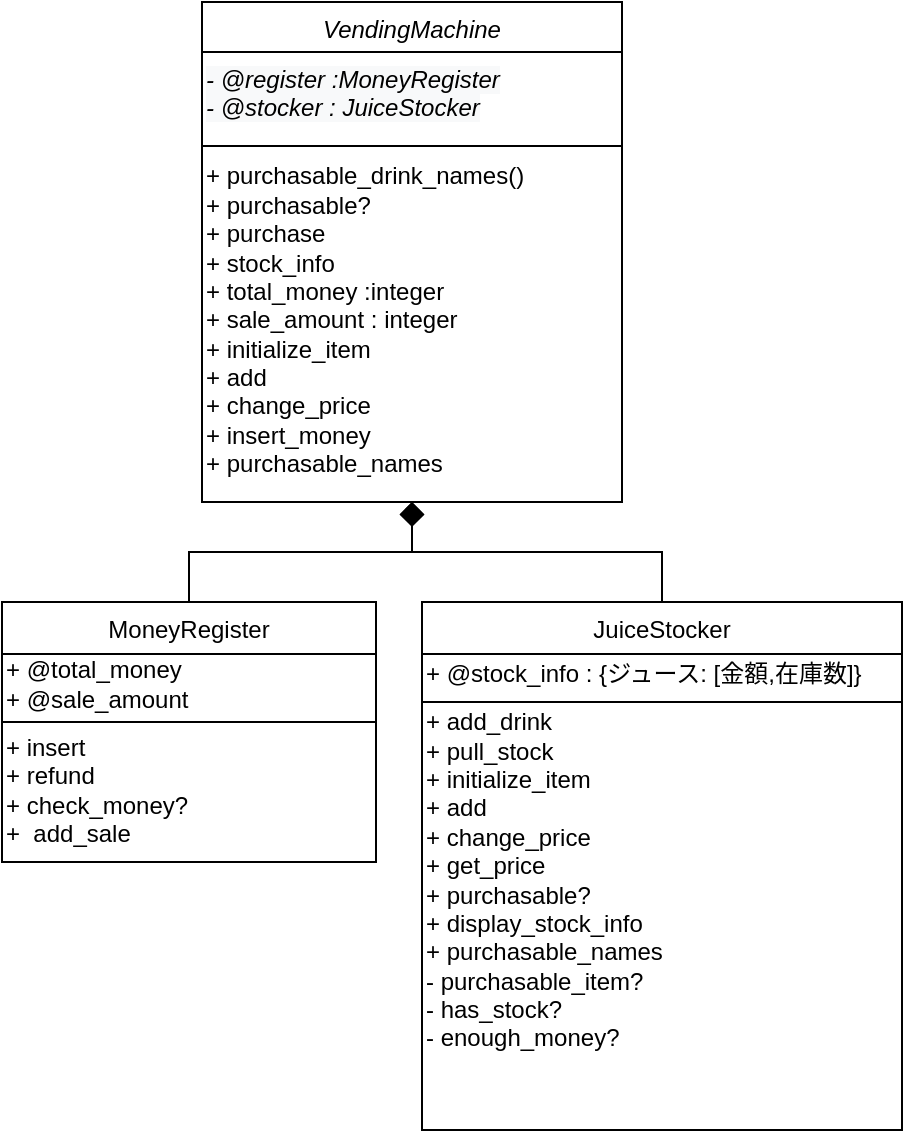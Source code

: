 <mxfile version="13.0.9" type="device"><diagram id="C5RBs43oDa-KdzZeNtuy" name="Page-1"><mxGraphModel dx="830" dy="1808" grid="1" gridSize="10" guides="1" tooltips="1" connect="1" arrows="1" fold="1" page="1" pageScale="1" pageWidth="827" pageHeight="1169" math="0" shadow="0"><root><mxCell id="WIyWlLk6GJQsqaUBKTNV-0"/><mxCell id="WIyWlLk6GJQsqaUBKTNV-1" parent="WIyWlLk6GJQsqaUBKTNV-0"/><mxCell id="zkfFHV4jXpPFQw0GAbJ--12" value="" style="endArrow=diamond;endSize=10;endFill=1;shadow=0;strokeWidth=1;rounded=0;edgeStyle=elbowEdgeStyle;elbow=vertical;" parent="WIyWlLk6GJQsqaUBKTNV-1" source="zkfFHV4jXpPFQw0GAbJ--6" target="zkfFHV4jXpPFQw0GAbJ--0" edge="1"><mxGeometry width="160" relative="1" as="geometry"><mxPoint x="200" y="203" as="sourcePoint"/><mxPoint x="200" y="203" as="targetPoint"/></mxGeometry></mxCell><mxCell id="zkfFHV4jXpPFQw0GAbJ--16" value="" style="endArrow=diamond;endSize=10;endFill=1;shadow=0;strokeWidth=1;rounded=0;edgeStyle=elbowEdgeStyle;elbow=vertical;" parent="WIyWlLk6GJQsqaUBKTNV-1" source="zkfFHV4jXpPFQw0GAbJ--13" target="zkfFHV4jXpPFQw0GAbJ--0" edge="1"><mxGeometry width="160" relative="1" as="geometry"><mxPoint x="210" y="373" as="sourcePoint"/><mxPoint x="310" y="271" as="targetPoint"/></mxGeometry></mxCell><mxCell id="zkfFHV4jXpPFQw0GAbJ--0" value="VendingMachine&#xa;&#xa;" style="swimlane;fontStyle=2;align=center;verticalAlign=top;childLayout=stackLayout;horizontal=1;startSize=25;horizontalStack=0;resizeParent=1;resizeLast=0;collapsible=1;marginBottom=0;rounded=0;shadow=0;strokeWidth=1;" parent="WIyWlLk6GJQsqaUBKTNV-1" vertex="1"><mxGeometry x="280" y="-180" width="210" height="250" as="geometry"><mxRectangle x="230" y="140" width="160" height="26" as="alternateBounds"/></mxGeometry></mxCell><mxCell id="w7YvsHPAWvS7GEBAO9Bp-4" value="&lt;div&gt;&lt;span style=&quot;color: rgb(0 , 0 , 0) ; font-family: &amp;#34;helvetica&amp;#34; ; font-size: 12px ; font-style: italic ; font-weight: normal ; letter-spacing: normal ; text-align: left ; text-indent: 0px ; text-transform: none ; word-spacing: 0px ; background-color: rgb(248 , 249 , 250) ; text-decoration: none ; float: none ; display: inline&quot;&gt;- @register :MoneyRegister&lt;/span&gt;&lt;br style=&quot;padding: 0px ; margin: 0px ; color: rgb(0 , 0 , 0) ; font-family: &amp;#34;helvetica&amp;#34; ; font-size: 12px ; font-style: italic ; font-weight: normal ; letter-spacing: normal ; text-align: left ; text-indent: 0px ; text-transform: none ; word-spacing: 0px ; text-decoration: none&quot;&gt;&lt;span style=&quot;color: rgb(0 , 0 , 0) ; font-family: &amp;#34;helvetica&amp;#34; ; font-size: 12px ; font-style: italic ; font-weight: normal ; letter-spacing: normal ; text-align: left ; text-indent: 0px ; text-transform: none ; word-spacing: 0px ; background-color: rgb(248 , 249 , 250) ; text-decoration: none ; float: none ; display: inline&quot;&gt;- @stocker : JuiceStocker&lt;/span&gt;&lt;/div&gt;" style="text;whiteSpace=wrap;html=1;" parent="zkfFHV4jXpPFQw0GAbJ--0" vertex="1"><mxGeometry y="25" width="210" height="40" as="geometry"/></mxCell><mxCell id="zkfFHV4jXpPFQw0GAbJ--4" value="" style="line;html=1;strokeWidth=1;align=left;verticalAlign=middle;spacingTop=-1;spacingLeft=3;spacingRight=3;rotatable=0;labelPosition=right;points=[];portConstraint=eastwest;" parent="zkfFHV4jXpPFQw0GAbJ--0" vertex="1"><mxGeometry y="65" width="210" height="14" as="geometry"/></mxCell><mxCell id="w7YvsHPAWvS7GEBAO9Bp-11" value="&lt;font style=&quot;font-size: 12px&quot;&gt;+&amp;nbsp;purchasable_drink_names()&lt;br&gt;+&lt;/font&gt;&lt;font style=&quot;font-size: 12px&quot;&gt;&lt;font style=&quot;font-size: 12px&quot;&gt;&lt;font style=&quot;font-size: 12px&quot;&gt;&amp;nbsp;&lt;span style=&quot;text-align: center&quot;&gt;purchasable?&lt;br&gt;+&amp;nbsp;&lt;/span&gt;&lt;span&gt;purchase&lt;br&gt;&lt;/span&gt;&lt;/font&gt;&lt;/font&gt;+ stock_info&lt;br&gt;+&amp;nbsp;&lt;span style=&quot;text-align: center&quot;&gt;total_money :integer&lt;br&gt;+ sale_amount&lt;/span&gt;&amp;nbsp;: integer&lt;br&gt;+ initialize_item&lt;br&gt;+ add&lt;span style=&quot;text-align: center&quot;&gt;&lt;br&gt;+ change_price&lt;/span&gt;&lt;br&gt;+ insert_money&lt;br&gt;+ purchasable_names&lt;br&gt;&lt;/font&gt;" style="text;html=1;align=left;verticalAlign=middle;resizable=0;points=[];autosize=1;" parent="zkfFHV4jXpPFQw0GAbJ--0" vertex="1"><mxGeometry y="79" width="210" height="160" as="geometry"/></mxCell><mxCell id="zkfFHV4jXpPFQw0GAbJ--13" value="JuiceStocker" style="swimlane;fontStyle=0;align=center;verticalAlign=top;childLayout=stackLayout;horizontal=1;startSize=26;horizontalStack=0;resizeParent=1;resizeLast=0;collapsible=1;marginBottom=0;rounded=0;shadow=0;strokeWidth=1;" parent="WIyWlLk6GJQsqaUBKTNV-1" vertex="1"><mxGeometry x="390" y="120" width="240" height="264" as="geometry"><mxRectangle x="340" y="380" width="170" height="26" as="alternateBounds"/></mxGeometry></mxCell><mxCell id="w7YvsHPAWvS7GEBAO9Bp-7" value="&lt;font style=&quot;font-size: 12px&quot;&gt;&lt;font style=&quot;font-size: 12px&quot;&gt;+ @stock_info :&amp;nbsp;{ジュース: [金額,在庫数]}&lt;br&gt;&lt;/font&gt;&lt;/font&gt;" style="text;html=1;align=left;verticalAlign=middle;resizable=0;points=[];autosize=1;" parent="zkfFHV4jXpPFQw0GAbJ--13" vertex="1"><mxGeometry y="26" width="240" height="20" as="geometry"/></mxCell><mxCell id="zkfFHV4jXpPFQw0GAbJ--15" value="" style="line;html=1;strokeWidth=1;align=left;verticalAlign=middle;spacingTop=-1;spacingLeft=3;spacingRight=3;rotatable=0;labelPosition=right;points=[];portConstraint=eastwest;" parent="zkfFHV4jXpPFQw0GAbJ--13" vertex="1"><mxGeometry y="46" width="240" height="8" as="geometry"/></mxCell><mxCell id="w7YvsHPAWvS7GEBAO9Bp-9" value="&lt;font style=&quot;font-size: 12px&quot;&gt;+&amp;nbsp;add_drink&lt;/font&gt;&lt;br&gt;+ pull_stock&lt;br&gt;+ initialize_item&lt;br&gt;+&amp;nbsp;add&lt;br&gt;+ change_price&lt;br&gt;+ get_price&lt;br&gt;+ purchasable?&lt;br&gt;+ display_stock_info&lt;br&gt;+ purchasable_names&lt;br&gt;- purchasable_item?&lt;br&gt;- has_stock?&lt;br&gt;- enough_money?" style="text;html=1;align=left;verticalAlign=middle;resizable=0;points=[];autosize=1;" parent="zkfFHV4jXpPFQw0GAbJ--13" vertex="1"><mxGeometry y="54" width="240" height="170" as="geometry"/></mxCell><mxCell id="zkfFHV4jXpPFQw0GAbJ--6" value="MoneyRegister" style="swimlane;fontStyle=0;align=center;verticalAlign=top;childLayout=stackLayout;horizontal=1;startSize=26;horizontalStack=0;resizeParent=1;resizeLast=0;collapsible=1;marginBottom=0;rounded=0;shadow=0;strokeWidth=1;" parent="WIyWlLk6GJQsqaUBKTNV-1" vertex="1"><mxGeometry x="180" y="120" width="187" height="130" as="geometry"><mxRectangle x="130" y="380" width="160" height="26" as="alternateBounds"/></mxGeometry></mxCell><mxCell id="w7YvsHPAWvS7GEBAO9Bp-8" value="+ @total_money&lt;br&gt;+ @sale_amount" style="text;html=1;align=left;verticalAlign=middle;resizable=0;points=[];autosize=1;" parent="zkfFHV4jXpPFQw0GAbJ--6" vertex="1"><mxGeometry y="26" width="187" height="30" as="geometry"/></mxCell><mxCell id="zkfFHV4jXpPFQw0GAbJ--9" value="" style="line;html=1;strokeWidth=1;align=left;verticalAlign=middle;spacingTop=-1;spacingLeft=3;spacingRight=3;rotatable=0;labelPosition=right;points=[];portConstraint=eastwest;" parent="zkfFHV4jXpPFQw0GAbJ--6" vertex="1"><mxGeometry y="56" width="187" height="8" as="geometry"/></mxCell><mxCell id="w7YvsHPAWvS7GEBAO9Bp-10" value="&lt;span&gt;+ insert&lt;br&gt;+ refund&lt;br&gt;&lt;/span&gt;+ check_money?&lt;br&gt;+&amp;nbsp; add_sale" style="text;html=1;align=left;verticalAlign=middle;resizable=0;points=[];autosize=1;" parent="zkfFHV4jXpPFQw0GAbJ--6" vertex="1"><mxGeometry y="64" width="187" height="60" as="geometry"/></mxCell></root></mxGraphModel></diagram></mxfile>